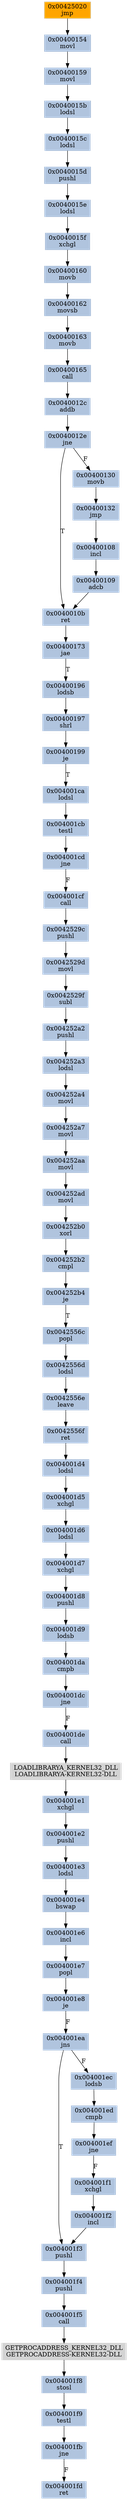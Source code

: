 strict digraph G {
	graph [bgcolor=transparent,
		name=G
	];
	node [color=lightsteelblue,
		fillcolor=lightsteelblue,
		shape=rectangle,
		style=filled
	];
	"0x0042556c"	[label="0x0042556c
popl"];
	"0x0042556d"	[label="0x0042556d
lodsl"];
	"0x0042556c" -> "0x0042556d"	[color="#000000"];
	"0x004001e3"	[label="0x004001e3
lodsl"];
	"0x004001e4"	[label="0x004001e4
bswap"];
	"0x004001e3" -> "0x004001e4"	[color="#000000"];
	"0x0040015f"	[label="0x0040015f
xchgl"];
	"0x00400160"	[label="0x00400160
movb"];
	"0x0040015f" -> "0x00400160"	[color="#000000"];
	"0x004001f8"	[label="0x004001f8
stosl"];
	"0x004001f9"	[label="0x004001f9
testl"];
	"0x004001f8" -> "0x004001f9"	[color="#000000"];
	"0x004252b4"	[label="0x004252b4
je"];
	"0x004252b4" -> "0x0042556c"	[color="#000000",
		label=T];
	"0x004001e6"	[label="0x004001e6
incl"];
	"0x004001e4" -> "0x004001e6"	[color="#000000"];
	"0x004001d5"	[label="0x004001d5
xchgl"];
	"0x004001d6"	[label="0x004001d6
lodsl"];
	"0x004001d5" -> "0x004001d6"	[color="#000000"];
	"0x00400197"	[label="0x00400197
shrl"];
	"0x00400199"	[label="0x00400199
je"];
	"0x00400197" -> "0x00400199"	[color="#000000"];
	"0x004001f4"	[label="0x004001f4
pushl"];
	"0x004001f5"	[label="0x004001f5
call"];
	"0x004001f4" -> "0x004001f5"	[color="#000000"];
	"0x004001f3"	[label="0x004001f3
pushl"];
	"0x004001f3" -> "0x004001f4"	[color="#000000"];
	"0x00400196"	[label="0x00400196
lodsb"];
	"0x00400196" -> "0x00400197"	[color="#000000"];
	"0x00400108"	[label="0x00400108
incl"];
	"0x00400109"	[label="0x00400109
adcb"];
	"0x00400108" -> "0x00400109"	[color="#000000"];
	"0x004001f1"	[label="0x004001f1
xchgl"];
	"0x004001f2"	[label="0x004001f2
incl"];
	"0x004001f1" -> "0x004001f2"	[color="#000000"];
	"0x004252a2"	[label="0x004252a2
pushl"];
	"0x004252a3"	[label="0x004252a3
lodsl"];
	"0x004252a2" -> "0x004252a3"	[color="#000000"];
	"0x00400132"	[label="0x00400132
jmp"];
	"0x00400132" -> "0x00400108"	[color="#000000"];
	"0x0040015b"	[label="0x0040015b
lodsl"];
	"0x0040015c"	[label="0x0040015c
lodsl"];
	"0x0040015b" -> "0x0040015c"	[color="#000000"];
	"0x004001da"	[label="0x004001da
cmpb"];
	"0x004001dc"	[label="0x004001dc
jne"];
	"0x004001da" -> "0x004001dc"	[color="#000000"];
	"0x00425020"	[color=lightgrey,
		fillcolor=orange,
		label="0x00425020
jmp"];
	"0x00400154"	[label="0x00400154
movl"];
	"0x00425020" -> "0x00400154"	[color="#000000"];
	"0x0042529c"	[label="0x0042529c
pushl"];
	"0x0042529d"	[label="0x0042529d
movl"];
	"0x0042529c" -> "0x0042529d"	[color="#000000"];
	"0x0042556e"	[label="0x0042556e
leave"];
	"0x0042556d" -> "0x0042556e"	[color="#000000"];
	"0x004001cb"	[label="0x004001cb
testl"];
	"0x004001cd"	[label="0x004001cd
jne"];
	"0x004001cb" -> "0x004001cd"	[color="#000000"];
	"0x004001ca"	[label="0x004001ca
lodsl"];
	"0x004001ca" -> "0x004001cb"	[color="#000000"];
	"0x004001ef"	[label="0x004001ef
jne"];
	"0x004001ef" -> "0x004001f1"	[color="#000000",
		label=F];
	"0x0040015d"	[label="0x0040015d
pushl"];
	"0x0040015c" -> "0x0040015d"	[color="#000000"];
	"0x004252b0"	[label="0x004252b0
xorl"];
	"0x004252b2"	[label="0x004252b2
cmpl"];
	"0x004252b0" -> "0x004252b2"	[color="#000000"];
	"0x004001d4"	[label="0x004001d4
lodsl"];
	"0x004001d4" -> "0x004001d5"	[color="#000000"];
	GETPROCADDRESS_KERNEL32_DLL	[color=lightgrey,
		fillcolor=lightgrey,
		label="GETPROCADDRESS_KERNEL32_DLL
GETPROCADDRESS-KERNEL32-DLL"];
	GETPROCADDRESS_KERNEL32_DLL -> "0x004001f8"	[color="#000000"];
	"0x004252a7"	[label="0x004252a7
movl"];
	"0x004252aa"	[label="0x004252aa
movl"];
	"0x004252a7" -> "0x004252aa"	[color="#000000"];
	"0x004252a4"	[label="0x004252a4
movl"];
	"0x004252a3" -> "0x004252a4"	[color="#000000"];
	"0x004001ed"	[label="0x004001ed
cmpb"];
	"0x004001ed" -> "0x004001ef"	[color="#000000"];
	"0x0042529f"	[label="0x0042529f
subl"];
	"0x0042529f" -> "0x004252a2"	[color="#000000"];
	"0x004252ad"	[label="0x004252ad
movl"];
	"0x004252aa" -> "0x004252ad"	[color="#000000"];
	LOADLIBRARYA_KERNEL32_DLL	[color=lightgrey,
		fillcolor=lightgrey,
		label="LOADLIBRARYA_KERNEL32_DLL
LOADLIBRARYA-KERNEL32-DLL"];
	"0x004001e1"	[label="0x004001e1
xchgl"];
	LOADLIBRARYA_KERNEL32_DLL -> "0x004001e1"	[color="#000000"];
	"0x004252ad" -> "0x004252b0"	[color="#000000"];
	"0x004001fb"	[label="0x004001fb
jne"];
	"0x004001fd"	[label="0x004001fd
ret"];
	"0x004001fb" -> "0x004001fd"	[color="#000000",
		label=F];
	"0x004001d7"	[label="0x004001d7
xchgl"];
	"0x004001d8"	[label="0x004001d8
pushl"];
	"0x004001d7" -> "0x004001d8"	[color="#000000"];
	"0x004001d6" -> "0x004001d7"	[color="#000000"];
	"0x0042556f"	[label="0x0042556f
ret"];
	"0x0042556f" -> "0x004001d4"	[color="#000000"];
	"0x0040010b"	[label="0x0040010b
ret"];
	"0x00400173"	[label="0x00400173
jae"];
	"0x0040010b" -> "0x00400173"	[color="#000000"];
	"0x004001de"	[label="0x004001de
call"];
	"0x004001dc" -> "0x004001de"	[color="#000000",
		label=F];
	"0x0040012e"	[label="0x0040012e
jne"];
	"0x0040012e" -> "0x0040010b"	[color="#000000",
		label=T];
	"0x00400130"	[label="0x00400130
movb"];
	"0x0040012e" -> "0x00400130"	[color="#000000",
		label=F];
	"0x00400159"	[label="0x00400159
movl"];
	"0x00400159" -> "0x0040015b"	[color="#000000"];
	"0x004001ec"	[label="0x004001ec
lodsb"];
	"0x004001ec" -> "0x004001ed"	[color="#000000"];
	"0x004001e7"	[label="0x004001e7
popl"];
	"0x004001e8"	[label="0x004001e8
je"];
	"0x004001e7" -> "0x004001e8"	[color="#000000"];
	"0x0042529d" -> "0x0042529f"	[color="#000000"];
	"0x004001cf"	[label="0x004001cf
call"];
	"0x004001cd" -> "0x004001cf"	[color="#000000",
		label=F];
	"0x00400162"	[label="0x00400162
movsb"];
	"0x00400163"	[label="0x00400163
movb"];
	"0x00400162" -> "0x00400163"	[color="#000000"];
	"0x004001cf" -> "0x0042529c"	[color="#000000"];
	"0x004001ea"	[label="0x004001ea
jns"];
	"0x004001ea" -> "0x004001f3"	[color="#000000",
		label=T];
	"0x004001ea" -> "0x004001ec"	[color="#000000",
		label=F];
	"0x00400165"	[label="0x00400165
call"];
	"0x00400163" -> "0x00400165"	[color="#000000"];
	"0x004001de" -> LOADLIBRARYA_KERNEL32_DLL	[color="#000000"];
	"0x0040012c"	[label="0x0040012c
addb"];
	"0x00400165" -> "0x0040012c"	[color="#000000"];
	"0x0040015e"	[label="0x0040015e
lodsl"];
	"0x0040015e" -> "0x0040015f"	[color="#000000"];
	"0x00400160" -> "0x00400162"	[color="#000000"];
	"0x004001f9" -> "0x004001fb"	[color="#000000"];
	"0x004001d9"	[label="0x004001d9
lodsb"];
	"0x004001d9" -> "0x004001da"	[color="#000000"];
	"0x0042556e" -> "0x0042556f"	[color="#000000"];
	"0x0040012c" -> "0x0040012e"	[color="#000000"];
	"0x0040015d" -> "0x0040015e"	[color="#000000"];
	"0x00400109" -> "0x0040010b"	[color="#000000"];
	"0x004001e2"	[label="0x004001e2
pushl"];
	"0x004001e1" -> "0x004001e2"	[color="#000000"];
	"0x00400130" -> "0x00400132"	[color="#000000"];
	"0x004001f2" -> "0x004001f3"	[color="#000000"];
	"0x004252a4" -> "0x004252a7"	[color="#000000"];
	"0x00400154" -> "0x00400159"	[color="#000000"];
	"0x004001e6" -> "0x004001e7"	[color="#000000"];
	"0x004252b2" -> "0x004252b4"	[color="#000000"];
	"0x004001e8" -> "0x004001ea"	[color="#000000",
		label=F];
	"0x004001e2" -> "0x004001e3"	[color="#000000"];
	"0x00400199" -> "0x004001ca"	[color="#000000",
		label=T];
	"0x004001f5" -> GETPROCADDRESS_KERNEL32_DLL	[color="#000000"];
	"0x00400173" -> "0x00400196"	[color="#000000",
		label=T];
	"0x004001d8" -> "0x004001d9"	[color="#000000"];
}
